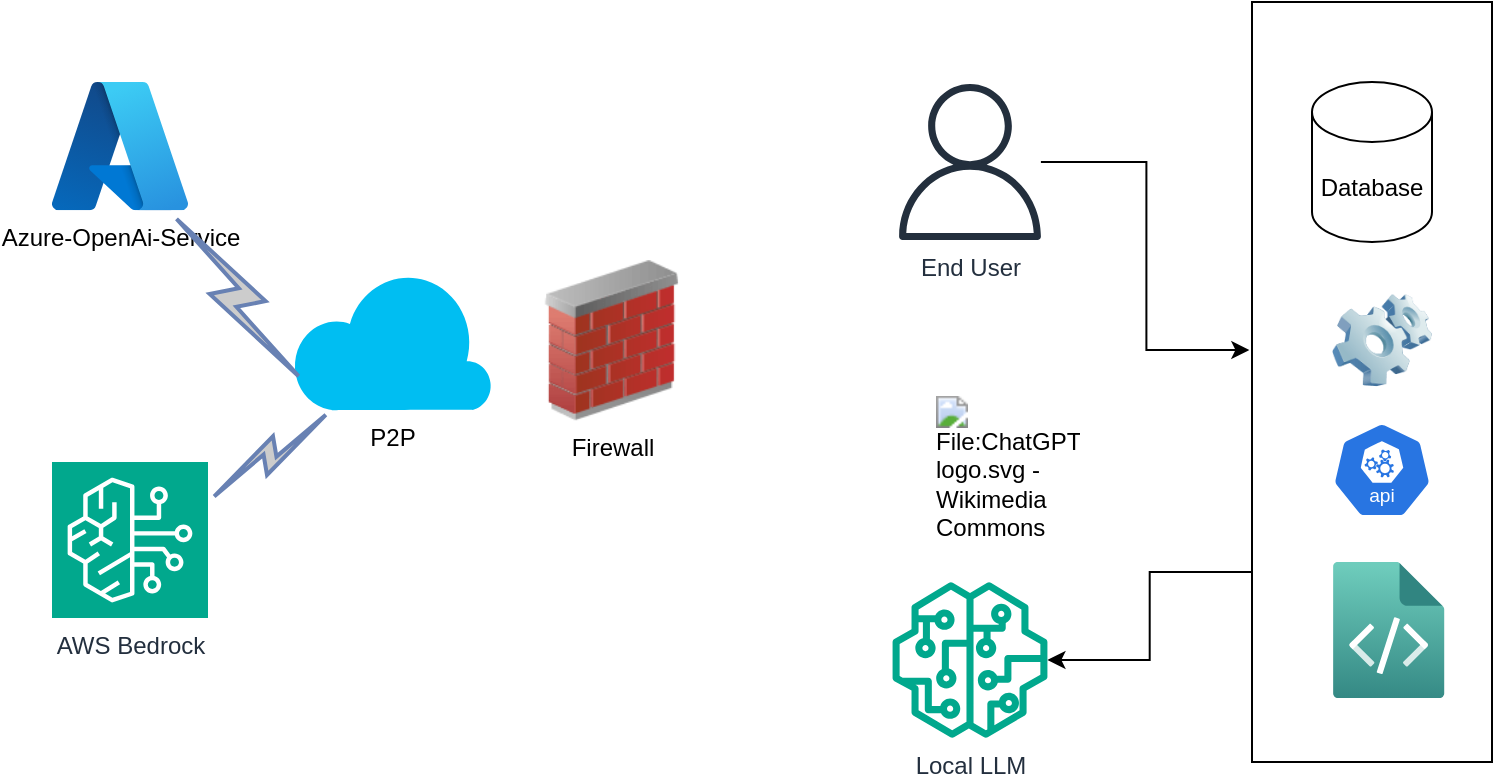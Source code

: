 <mxfile version="28.2.1">
  <diagram name="Page-1" id="LJ3VMle6TrB_A5r01yn_">
    <mxGraphModel dx="786" dy="451" grid="1" gridSize="10" guides="1" tooltips="1" connect="1" arrows="1" fold="1" page="1" pageScale="1" pageWidth="850" pageHeight="1100" math="0" shadow="0">
      <root>
        <mxCell id="0" />
        <mxCell id="1" parent="0" />
        <mxCell id="vmmYQn0e2f4ze6wmCZxC-19" style="edgeStyle=orthogonalEdgeStyle;rounded=0;orthogonalLoop=1;jettySize=auto;html=1;exitX=0;exitY=0.75;exitDx=0;exitDy=0;" edge="1" parent="1" source="vmmYQn0e2f4ze6wmCZxC-15" target="vmmYQn0e2f4ze6wmCZxC-5">
          <mxGeometry relative="1" as="geometry" />
        </mxCell>
        <mxCell id="vmmYQn0e2f4ze6wmCZxC-15" value="" style="whiteSpace=wrap;html=1;fillColor=none;" vertex="1" parent="1">
          <mxGeometry x="660" y="10" width="120" height="380" as="geometry" />
        </mxCell>
        <mxCell id="vmmYQn0e2f4ze6wmCZxC-2" value="P2P" style="verticalLabelPosition=bottom;html=1;verticalAlign=top;align=center;strokeColor=none;fillColor=#00BEF2;shape=mxgraph.azure.cloud;" vertex="1" parent="1">
          <mxGeometry x="180" y="144.12" width="100" height="70" as="geometry" />
        </mxCell>
        <mxCell id="vmmYQn0e2f4ze6wmCZxC-3" value="Azure-OpenAi-Service" style="image;aspect=fixed;html=1;points=[];align=center;fontSize=12;image=img/lib/azure2/other/Azure_A.svg;" vertex="1" parent="1">
          <mxGeometry x="60" y="50" width="68" height="64.12" as="geometry" />
        </mxCell>
        <mxCell id="vmmYQn0e2f4ze6wmCZxC-4" value="AWS Bedrock" style="sketch=0;points=[[0,0,0],[0.25,0,0],[0.5,0,0],[0.75,0,0],[1,0,0],[0,1,0],[0.25,1,0],[0.5,1,0],[0.75,1,0],[1,1,0],[0,0.25,0],[0,0.5,0],[0,0.75,0],[1,0.25,0],[1,0.5,0],[1,0.75,0]];outlineConnect=0;fontColor=#232F3E;fillColor=#01A88D;strokeColor=#ffffff;dashed=0;verticalLabelPosition=bottom;verticalAlign=top;align=center;html=1;fontSize=12;fontStyle=0;aspect=fixed;shape=mxgraph.aws4.resourceIcon;resIcon=mxgraph.aws4.bedrock;" vertex="1" parent="1">
          <mxGeometry x="60" y="240" width="78" height="78" as="geometry" />
        </mxCell>
        <mxCell id="vmmYQn0e2f4ze6wmCZxC-5" value="Local LLM" style="sketch=0;outlineConnect=0;fontColor=#232F3E;gradientColor=none;fillColor=#01A88D;strokeColor=none;dashed=0;verticalLabelPosition=bottom;verticalAlign=top;align=center;html=1;fontSize=12;fontStyle=0;aspect=fixed;pointerEvents=1;shape=mxgraph.aws4.sagemaker_model;" vertex="1" parent="1">
          <mxGeometry x="480" y="300" width="78" height="78" as="geometry" />
        </mxCell>
        <mxCell id="vmmYQn0e2f4ze6wmCZxC-7" value="" style="aspect=fixed;sketch=0;html=1;dashed=0;whitespace=wrap;verticalLabelPosition=bottom;verticalAlign=top;fillColor=#2875E2;strokeColor=#ffffff;points=[[0.005,0.63,0],[0.1,0.2,0],[0.9,0.2,0],[0.5,0,0],[0.995,0.63,0],[0.72,0.99,0],[0.5,1,0],[0.28,0.99,0]];shape=mxgraph.kubernetes.icon2;kubernetesLabel=1;prIcon=api" vertex="1" parent="1">
          <mxGeometry x="700" y="220" width="50" height="48" as="geometry" />
        </mxCell>
        <mxCell id="vmmYQn0e2f4ze6wmCZxC-8" value="" style="image;aspect=fixed;html=1;points=[];align=center;fontSize=12;image=img/lib/azure2/other/App_Space_Component.svg;" vertex="1" parent="1">
          <mxGeometry x="700" y="290" width="56.68" height="68" as="geometry" />
        </mxCell>
        <mxCell id="vmmYQn0e2f4ze6wmCZxC-9" value="" style="image;html=1;image=img/lib/clip_art/computers/Software_128x128.png" vertex="1" parent="1">
          <mxGeometry x="700" y="154.12" width="50" height="50" as="geometry" />
        </mxCell>
        <mxCell id="vmmYQn0e2f4ze6wmCZxC-10" value="End User" style="sketch=0;outlineConnect=0;fontColor=#232F3E;gradientColor=none;fillColor=#232F3D;strokeColor=none;dashed=0;verticalLabelPosition=bottom;verticalAlign=top;align=center;html=1;fontSize=12;fontStyle=0;aspect=fixed;pointerEvents=1;shape=mxgraph.aws4.user;" vertex="1" parent="1">
          <mxGeometry x="480" y="51" width="78" height="78" as="geometry" />
        </mxCell>
        <mxCell id="vmmYQn0e2f4ze6wmCZxC-11" value="Firewall" style="image;html=1;image=img/lib/clip_art/networking/Firewall_02_128x128.png" vertex="1" parent="1">
          <mxGeometry x="300" y="139.12" width="80" height="80" as="geometry" />
        </mxCell>
        <mxCell id="vmmYQn0e2f4ze6wmCZxC-12" value="Database" style="shape=cylinder3;whiteSpace=wrap;html=1;boundedLbl=1;backgroundOutline=1;size=15;" vertex="1" parent="1">
          <mxGeometry x="690" y="50" width="60" height="80" as="geometry" />
        </mxCell>
        <mxCell id="vmmYQn0e2f4ze6wmCZxC-13" value="" style="html=1;outlineConnect=0;fillColor=#CCCCCC;strokeColor=#6881B3;gradientColor=none;gradientDirection=north;strokeWidth=2;shape=mxgraph.networks.comm_link_edge;html=1;rounded=0;exitX=0.067;exitY=0.819;exitDx=0;exitDy=0;exitPerimeter=0;" edge="1" parent="1" source="vmmYQn0e2f4ze6wmCZxC-2" target="vmmYQn0e2f4ze6wmCZxC-3">
          <mxGeometry width="100" height="100" relative="1" as="geometry">
            <mxPoint x="60" y="236" as="sourcePoint" />
            <mxPoint x="160" y="136" as="targetPoint" />
          </mxGeometry>
        </mxCell>
        <mxCell id="vmmYQn0e2f4ze6wmCZxC-14" value="" style="html=1;outlineConnect=0;fillColor=#CCCCCC;strokeColor=#6881B3;gradientColor=none;gradientDirection=north;strokeWidth=2;shape=mxgraph.networks.comm_link_edge;html=1;rounded=0;entryX=0.2;entryY=1;entryDx=0;entryDy=0;entryPerimeter=0;exitX=1;exitY=0.25;exitDx=0;exitDy=0;exitPerimeter=0;" edge="1" parent="1" source="vmmYQn0e2f4ze6wmCZxC-4" target="vmmYQn0e2f4ze6wmCZxC-2">
          <mxGeometry width="100" height="100" relative="1" as="geometry">
            <mxPoint x="190" y="366" as="sourcePoint" />
            <mxPoint x="290" y="266" as="targetPoint" />
          </mxGeometry>
        </mxCell>
        <mxCell id="vmmYQn0e2f4ze6wmCZxC-18" style="edgeStyle=orthogonalEdgeStyle;rounded=0;orthogonalLoop=1;jettySize=auto;html=1;entryX=-0.011;entryY=0.458;entryDx=0;entryDy=0;entryPerimeter=0;" edge="1" parent="1" source="vmmYQn0e2f4ze6wmCZxC-10" target="vmmYQn0e2f4ze6wmCZxC-15">
          <mxGeometry relative="1" as="geometry" />
        </mxCell>
        <UserObject label="&lt;img src=&quot;https://upload.wikimedia.org/wikipedia/commons/thumb/0/04/ChatGPT_logo.svg/2048px-ChatGPT_logo.svg.png&quot; alt=&quot;File:ChatGPT logo.svg - Wikimedia Commons&quot;&gt;" id="vmmYQn0e2f4ze6wmCZxC-20">
          <mxCell style="text;whiteSpace=wrap;html=1;" vertex="1" parent="1">
            <mxGeometry x="500" y="200" width="30" height="40" as="geometry" />
          </mxCell>
        </UserObject>
      </root>
    </mxGraphModel>
  </diagram>
</mxfile>
